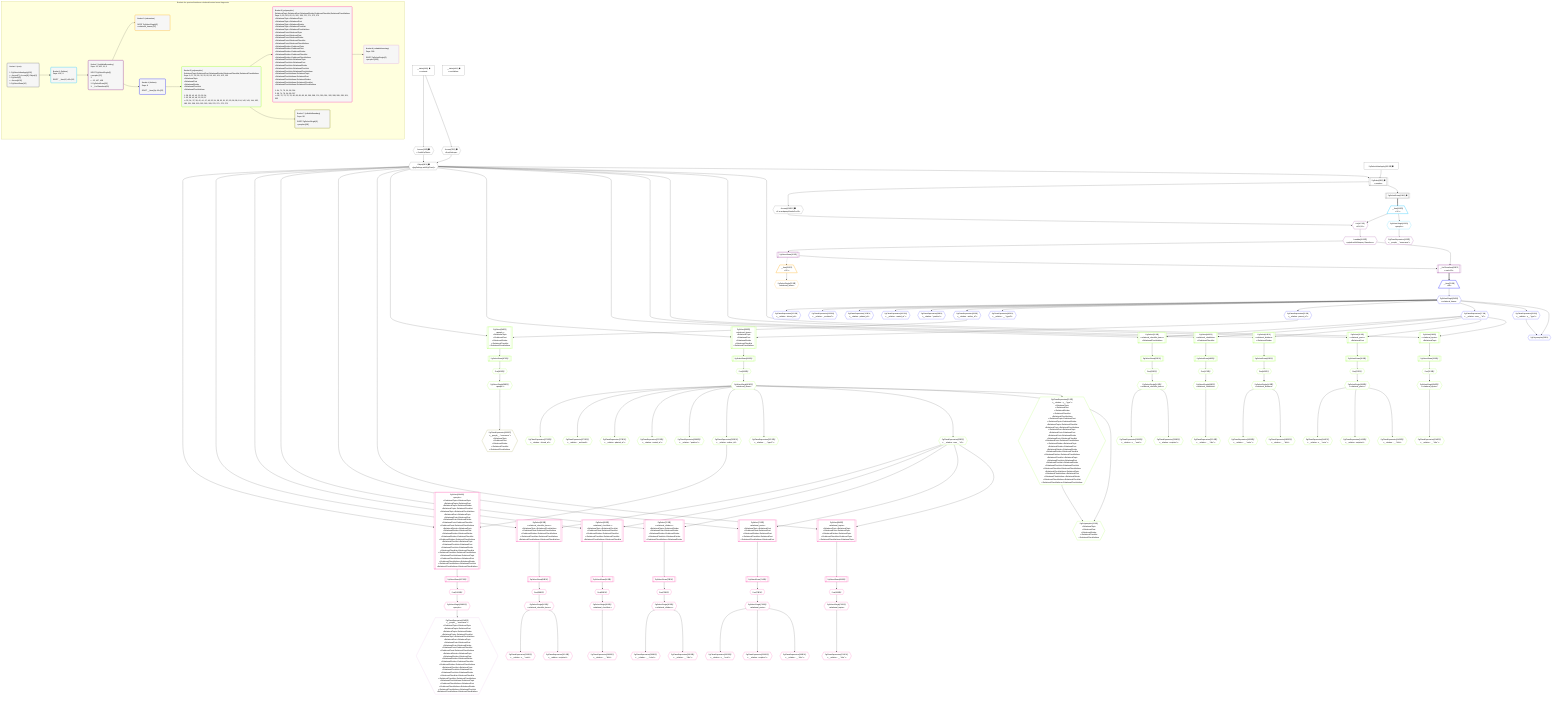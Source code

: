 %%{init: {'themeVariables': { 'fontSize': '12px'}}}%%
graph TD
    classDef path fill:#eee,stroke:#000,color:#000
    classDef plan fill:#fff,stroke-width:1px,color:#000
    classDef itemplan fill:#fff,stroke-width:2px,color:#000
    classDef unbatchedplan fill:#dff,stroke-width:1px,color:#000
    classDef sideeffectplan fill:#fcc,stroke-width:2px,color:#000
    classDef bucket fill:#f6f6f6,color:#000,stroke-width:2px,text-align:left


    %% plan dependencies
    PgSelect6[["PgSelect[6∈0] ➊<br />ᐸpeopleᐳ"]]:::plan
    Object9{{"Object[9∈0] ➊<br />ᐸ{pgSettings,withPgClient}ᐳ"}}:::plan
    PgSelectInlineApply405["PgSelectInlineApply[405∈0] ➊"]:::plan
    Object9 & PgSelectInlineApply405 --> PgSelect6
    Access7{{"Access[7∈0] ➊<br />ᐸ2.pgSettingsᐳ"}}:::plan
    Access8{{"Access[8∈0] ➊<br />ᐸ2.withPgClientᐳ"}}:::plan
    Access7 & Access8 --> Object9
    __Value2["__Value[2∈0] ➊<br />ᐸcontextᐳ"]:::plan
    __Value2 --> Access7
    __Value2 --> Access8
    PgSelectRows10[["PgSelectRows[10∈0] ➊"]]:::plan
    PgSelect6 --> PgSelectRows10
    Access406{{"Access[406∈0] ➊<br />ᐸ6.m.subqueryDetailsFor15ᐳ"}}:::plan
    PgSelect6 --> Access406
    __Value4["__Value[4∈0] ➊<br />ᐸrootValueᐳ"]:::plan
    __Item11[/"__Item[11∈1]<br />ᐸ10ᐳ"\]:::itemplan
    PgSelectRows10 ==> __Item11
    PgSelectSingle12{{"PgSelectSingle[12∈1]<br />ᐸpeopleᐳ"}}:::plan
    __Item11 --> PgSelectSingle12
    __ListTransform19[["__ListTransform[19∈2]<br />ᐸeach:15ᐳ"]]:::plan
    PgSelectRows20[["PgSelectRows[20∈2]"]]:::plan
    Lambda408{{"Lambda[408∈2]<br />ᐸpgInlineViaSubqueryTransformᐳ"}}:::plan
    PgSelectRows20 & Lambda408 --> __ListTransform19
    List407{{"List[407∈2]<br />ᐸ406,11ᐳ"}}:::plan
    Access406 & __Item11 --> List407
    PgClassExpression13{{"PgClassExpression[13∈2]<br />ᐸ__people__.”username”ᐳ"}}:::plan
    PgSelectSingle12 --> PgClassExpression13
    Lambda408 --> PgSelectRows20
    List407 --> Lambda408
    __Item21[/"__Item[21∈3]<br />ᐸ20ᐳ"\]:::itemplan
    PgSelectRows20 -.-> __Item21
    PgSelectSingle22{{"PgSelectSingle[22∈3]<br />ᐸrelational_itemsᐳ"}}:::plan
    __Item21 --> PgSelectSingle22
    PgPolymorphic26{{"PgPolymorphic[26∈4]"}}:::plan
    PgSelectSingle24{{"PgSelectSingle[24∈4]<br />ᐸrelational_itemsᐳ"}}:::plan
    PgClassExpression25{{"PgClassExpression[25∈4]<br />ᐸ__relation...s__.”type”ᐳ"}}:::plan
    PgSelectSingle24 & PgClassExpression25 --> PgPolymorphic26
    __Item23[/"__Item[23∈4]<br />ᐸ19ᐳ"\]:::itemplan
    __ListTransform19 ==> __Item23
    __Item23 --> PgSelectSingle24
    PgSelectSingle24 --> PgClassExpression25
    PgClassExpression27{{"PgClassExpression[27∈4]<br />ᐸ__relation...ems__.”id”ᐳ"}}:::plan
    PgSelectSingle24 --> PgClassExpression27
    PgClassExpression55{{"PgClassExpression[55∈4]<br />ᐸ__relation...parent_id”ᐳ"}}:::plan
    PgSelectSingle24 --> PgClassExpression55
    PgClassExpression92{{"PgClassExpression[92∈4]<br />ᐸ__relation...__.”type2”ᐳ"}}:::plan
    PgSelectSingle24 --> PgClassExpression92
    PgClassExpression93{{"PgClassExpression[93∈4]<br />ᐸ__relation...author_id”ᐳ"}}:::plan
    PgSelectSingle24 --> PgClassExpression93
    PgClassExpression99{{"PgClassExpression[99∈4]<br />ᐸ__relation...”position”ᐳ"}}:::plan
    PgSelectSingle24 --> PgClassExpression99
    PgClassExpression100{{"PgClassExpression[100∈4]<br />ᐸ__relation...reated_at”ᐳ"}}:::plan
    PgSelectSingle24 --> PgClassExpression100
    PgClassExpression101{{"PgClassExpression[101∈4]<br />ᐸ__relation...pdated_at”ᐳ"}}:::plan
    PgSelectSingle24 --> PgClassExpression101
    PgClassExpression102{{"PgClassExpression[102∈4]<br />ᐸ__relation..._archived”ᐳ"}}:::plan
    PgSelectSingle24 --> PgClassExpression102
    PgClassExpression103{{"PgClassExpression[103∈4]<br />ᐸ__relation...chived_at”ᐳ"}}:::plan
    PgSelectSingle24 --> PgClassExpression103
    PgSelect28[["PgSelect[28∈5]<br />ᐸrelational_topicsᐳ<br />ᐳRelationalTopic"]]:::plan
    Object9 & PgClassExpression27 --> PgSelect28
    PgSelect35[["PgSelect[35∈5]<br />ᐸrelational_postsᐳ<br />ᐳRelationalPost"]]:::plan
    Object9 & PgClassExpression27 --> PgSelect35
    PgSelect40[["PgSelect[40∈5]<br />ᐸrelational_dividersᐳ<br />ᐳRelationalDivider"]]:::plan
    Object9 & PgClassExpression27 --> PgSelect40
    PgSelect45[["PgSelect[45∈5]<br />ᐸrelational_checklistsᐳ<br />ᐳRelationalChecklist"]]:::plan
    Object9 & PgClassExpression27 --> PgSelect45
    PgSelect50[["PgSelect[50∈5]<br />ᐸrelational_checklist_itemsᐳ<br />ᐳRelationalChecklistItem"]]:::plan
    Object9 & PgClassExpression27 --> PgSelect50
    PgSelect56[["PgSelect[56∈5]<br />ᐸrelational_itemsᐳ<br />ᐳRelationalTopic<br />ᐳRelationalPost<br />ᐳRelationalDivider<br />ᐳRelationalChecklist<br />ᐳRelationalChecklistItem"]]:::plan
    Object9 & PgClassExpression55 --> PgSelect56
    PgPolymorphic62{{"PgPolymorphic[62∈5]<br />ᐳRelationalTopic<br />ᐳRelationalPost<br />ᐳRelationalDivider<br />ᐳRelationalChecklist<br />ᐳRelationalChecklistItem"}}:::plan
    PgSelectSingle60{{"PgSelectSingle[60∈5]^<br />ᐸrelational_itemsᐳ"}}:::plan
    PgClassExpression61{{"PgClassExpression[61∈5]<br />ᐸ__relation...s__.”type”ᐳ<br />ᐳRelationalTopic<br />ᐳRelationalPost<br />ᐳRelationalDivider<br />ᐳRelationalChecklist<br />ᐳRelationalChecklistItem<br />ᐳRelationalTopicᐳRelationalPost<br />ᐳRelationalTopicᐳRelationalDivider<br />ᐳRelationalTopicᐳRelationalChecklist<br />ᐳRelationalTopicᐳRelationalChecklistItem<br />ᐳRelationalPostᐳRelationalTopic<br />ᐳRelationalPostᐳRelationalPost<br />ᐳRelationalPostᐳRelationalDivider<br />ᐳRelationalPostᐳRelationalChecklist<br />ᐳRelationalPostᐳRelationalChecklistItem<br />ᐳRelationalDividerᐳRelationalTopic<br />ᐳRelationalDividerᐳRelationalPost<br />ᐳRelationalDividerᐳRelationalDivider<br />ᐳRelationalDividerᐳRelationalChecklist<br />ᐳRelationalDividerᐳRelationalChecklistItem<br />ᐳRelationalChecklistᐳRelationalTopic<br />ᐳRelationalChecklistᐳRelationalPost<br />ᐳRelationalChecklistᐳRelationalDivider<br />ᐳRelationalChecklistᐳRelationalChecklist<br />ᐳRelationalChecklistᐳRelationalChecklistItem<br />ᐳRelationalChecklistItemᐳRelationalTopic<br />ᐳRelationalChecklistItemᐳRelationalPost<br />ᐳRelationalChecklistItemᐳRelationalDivider<br />ᐳRelationalChecklistItemᐳRelationalChecklist<br />ᐳRelationalChecklistItemᐳRelationalChecklistItem"}}:::plan
    PgSelectSingle60 & PgClassExpression61 --> PgPolymorphic62
    PgSelect94[["PgSelect[94∈5]<br />ᐸpeopleᐳ<br />ᐳRelationalTopic<br />ᐳRelationalPost<br />ᐳRelationalDivider<br />ᐳRelationalChecklist<br />ᐳRelationalChecklistItem"]]:::plan
    Object9 & PgClassExpression93 --> PgSelect94
    First32{{"First[32∈5]^"}}:::plan
    PgSelectRows33[["PgSelectRows[33∈5]^"]]:::plan
    PgSelectRows33 --> First32
    PgSelect28 --> PgSelectRows33
    PgSelectSingle34{{"PgSelectSingle[34∈5]^<br />ᐸrelational_topicsᐳ"}}:::plan
    First32 --> PgSelectSingle34
    First37{{"First[37∈5]^"}}:::plan
    PgSelectRows38[["PgSelectRows[38∈5]^"]]:::plan
    PgSelectRows38 --> First37
    PgSelect35 --> PgSelectRows38
    PgSelectSingle39{{"PgSelectSingle[39∈5]^<br />ᐸrelational_postsᐳ"}}:::plan
    First37 --> PgSelectSingle39
    First42{{"First[42∈5]^"}}:::plan
    PgSelectRows43[["PgSelectRows[43∈5]^"]]:::plan
    PgSelectRows43 --> First42
    PgSelect40 --> PgSelectRows43
    PgSelectSingle44{{"PgSelectSingle[44∈5]^<br />ᐸrelational_dividersᐳ"}}:::plan
    First42 --> PgSelectSingle44
    First47{{"First[47∈5]^"}}:::plan
    PgSelectRows48[["PgSelectRows[48∈5]^"]]:::plan
    PgSelectRows48 --> First47
    PgSelect45 --> PgSelectRows48
    PgSelectSingle49{{"PgSelectSingle[49∈5]^<br />ᐸrelational_checklistsᐳ"}}:::plan
    First47 --> PgSelectSingle49
    First52{{"First[52∈5]^"}}:::plan
    PgSelectRows53[["PgSelectRows[53∈5]^"]]:::plan
    PgSelectRows53 --> First52
    PgSelect50 --> PgSelectRows53
    PgSelectSingle54{{"PgSelectSingle[54∈5]^<br />ᐸrelational_checklist_itemsᐳ"}}:::plan
    First52 --> PgSelectSingle54
    First58{{"First[58∈5]^"}}:::plan
    PgSelectRows59[["PgSelectRows[59∈5]^"]]:::plan
    PgSelectRows59 --> First58
    PgSelect56 --> PgSelectRows59
    First58 --> PgSelectSingle60
    PgSelectSingle60 --> PgClassExpression61
    PgClassExpression63{{"PgClassExpression[63∈5]^<br />ᐸ__relation...ems__.”id”ᐳ"}}:::plan
    PgSelectSingle60 --> PgClassExpression63
    First96{{"First[96∈5]^"}}:::plan
    PgSelectRows97[["PgSelectRows[97∈5]^"]]:::plan
    PgSelectRows97 --> First96
    PgSelect94 --> PgSelectRows97
    PgSelectSingle98{{"PgSelectSingle[98∈5]^<br />ᐸpeopleᐳ"}}:::plan
    First96 --> PgSelectSingle98
    PgClassExpression104{{"PgClassExpression[104∈5]^<br />ᐸ__relation...__.”title”ᐳ"}}:::plan
    PgSelectSingle34 --> PgClassExpression104
    PgClassExpression142{{"PgClassExpression[142∈5]^<br />ᐸ__relation...__.”title”ᐳ"}}:::plan
    PgSelectSingle39 --> PgClassExpression142
    PgClassExpression143{{"PgClassExpression[143∈5]^<br />ᐸ__relation...scription”ᐳ"}}:::plan
    PgSelectSingle39 --> PgClassExpression143
    PgClassExpression144{{"PgClassExpression[144∈5]^<br />ᐸ__relation...s__.”note”ᐳ"}}:::plan
    PgSelectSingle39 --> PgClassExpression144
    PgClassExpression182{{"PgClassExpression[182∈5]^<br />ᐸ__relation...__.”title”ᐳ"}}:::plan
    PgSelectSingle44 --> PgClassExpression182
    PgClassExpression183{{"PgClassExpression[183∈5]^<br />ᐸ__relation...__.”color”ᐳ"}}:::plan
    PgSelectSingle44 --> PgClassExpression183
    PgClassExpression221{{"PgClassExpression[221∈5]^<br />ᐸ__relation...__.”title”ᐳ"}}:::plan
    PgSelectSingle49 --> PgClassExpression221
    PgClassExpression259{{"PgClassExpression[259∈5]^<br />ᐸ__relation...scription”ᐳ"}}:::plan
    PgSelectSingle54 --> PgClassExpression259
    PgClassExpression260{{"PgClassExpression[260∈5]^<br />ᐸ__relation...s__.”note”ᐳ"}}:::plan
    PgSelectSingle54 --> PgClassExpression260
    PgClassExpression262{{"PgClassExpression[262∈5]^<br />ᐸ__relation...__.”type2”ᐳ"}}:::plan
    PgSelectSingle60 --> PgClassExpression262
    PgClassExpression263{{"PgClassExpression[263∈5]^<br />ᐸ__relation...author_id”ᐳ"}}:::plan
    PgSelectSingle60 --> PgClassExpression263
    PgClassExpression269{{"PgClassExpression[269∈5]^<br />ᐸ__relation...”position”ᐳ"}}:::plan
    PgSelectSingle60 --> PgClassExpression269
    PgClassExpression270{{"PgClassExpression[270∈5]^<br />ᐸ__relation...reated_at”ᐳ"}}:::plan
    PgSelectSingle60 --> PgClassExpression270
    PgClassExpression271{{"PgClassExpression[271∈5]^<br />ᐸ__relation...pdated_at”ᐳ"}}:::plan
    PgSelectSingle60 --> PgClassExpression271
    PgClassExpression272{{"PgClassExpression[272∈5]^<br />ᐸ__relation..._archived”ᐳ"}}:::plan
    PgSelectSingle60 --> PgClassExpression272
    PgClassExpression273{{"PgClassExpression[273∈5]^<br />ᐸ__relation...chived_at”ᐳ"}}:::plan
    PgSelectSingle60 --> PgClassExpression273
    PgSelect64[["PgSelect[64∈6]<br />ᐸrelational_topicsᐳ<br />ᐳRelationalTopicᐳRelationalTopic<br />ᐳRelationalPostᐳRelationalTopic<br />ᐳRelationalDividerᐳRelationalTopic<br />ᐳRelationalChecklistᐳRelationalTopic<br />ᐳRelationalChecklistItemᐳRelationalTopic"]]:::plan
    Object9 & PgClassExpression63 --> PgSelect64
    PgSelect71[["PgSelect[71∈6]<br />ᐸrelational_postsᐳ<br />ᐳRelationalTopicᐳRelationalPost<br />ᐳRelationalPostᐳRelationalPost<br />ᐳRelationalDividerᐳRelationalPost<br />ᐳRelationalChecklistᐳRelationalPost<br />ᐳRelationalChecklistItemᐳRelationalPost"]]:::plan
    Object9 & PgClassExpression63 --> PgSelect71
    PgSelect76[["PgSelect[76∈6]<br />ᐸrelational_dividersᐳ<br />ᐳRelationalTopicᐳRelationalDivider<br />ᐳRelationalPostᐳRelationalDivider<br />ᐳRelationalDividerᐳRelationalDivider<br />ᐳRelationalChecklistᐳRelationalDivider<br />ᐳRelationalChecklistItemᐳRelationalDivider"]]:::plan
    Object9 & PgClassExpression63 --> PgSelect76
    PgSelect81[["PgSelect[81∈6]<br />ᐸrelational_checklistsᐳ<br />ᐳRelationalTopicᐳRelationalChecklist<br />ᐳRelationalPostᐳRelationalChecklist<br />ᐳRelationalDividerᐳRelationalChecklist<br />ᐳRelationalChecklistᐳRelationalChecklist<br />ᐳRelationalChecklistItemᐳRelationalChecklist"]]:::plan
    Object9 & PgClassExpression63 --> PgSelect81
    PgSelect86[["PgSelect[86∈6]<br />ᐸrelational_checklist_itemsᐳ<br />ᐳRelationalTopicᐳRelationalChecklistItem<br />ᐳRelationalPostᐳRelationalChecklistItem<br />ᐳRelationalDividerᐳRelationalChecklistItem<br />ᐳRelationalChecklistᐳRelationalChecklistItem<br />ᐳRelationalChecklistItemᐳRelationalChecklistItem"]]:::plan
    Object9 & PgClassExpression63 --> PgSelect86
    PgSelect264[["PgSelect[264∈6]<br />ᐸpeopleᐳ<br />ᐳRelationalTopicᐳRelationalTopic<br />ᐳRelationalTopicᐳRelationalPost<br />ᐳRelationalTopicᐳRelationalDivider<br />ᐳRelationalTopicᐳRelationalChecklist<br />ᐳRelationalTopicᐳRelationalChecklistItem<br />ᐳRelationalPostᐳRelationalTopic<br />ᐳRelationalPostᐳRelationalPost<br />ᐳRelationalPostᐳRelationalDivider<br />ᐳRelationalPostᐳRelationalChecklist<br />ᐳRelationalPostᐳRelationalChecklistItem<br />ᐳRelationalDividerᐳRelationalTopic<br />ᐳRelationalDividerᐳRelationalPost<br />ᐳRelationalDividerᐳRelationalDivider<br />ᐳRelationalDividerᐳRelationalChecklist<br />ᐳRelationalDividerᐳRelationalChecklistItem<br />ᐳRelationalChecklistᐳRelationalTopic<br />ᐳRelationalChecklistᐳRelationalPost<br />ᐳRelationalChecklistᐳRelationalDivider<br />ᐳRelationalChecklistᐳRelationalChecklist<br />ᐳRelationalChecklistᐳRelationalChecklistItem<br />ᐳRelationalChecklistItemᐳRelationalTopic<br />ᐳRelationalChecklistItemᐳRelationalPost<br />ᐳRelationalChecklistItemᐳRelationalDivider<br />ᐳRelationalChecklistItemᐳRelationalChecklist<br />ᐳRelationalChecklistItemᐳRelationalChecklistItem"]]:::plan
    Object9 & PgClassExpression263 --> PgSelect264
    First68{{"First[68∈6]^"}}:::plan
    PgSelectRows69[["PgSelectRows[69∈6]^"]]:::plan
    PgSelectRows69 --> First68
    PgSelect64 --> PgSelectRows69
    PgSelectSingle70{{"PgSelectSingle[70∈6]^<br />ᐸrelational_topicsᐳ"}}:::plan
    First68 --> PgSelectSingle70
    First73{{"First[73∈6]^"}}:::plan
    PgSelectRows74[["PgSelectRows[74∈6]^"]]:::plan
    PgSelectRows74 --> First73
    PgSelect71 --> PgSelectRows74
    PgSelectSingle75{{"PgSelectSingle[75∈6]^<br />ᐸrelational_postsᐳ"}}:::plan
    First73 --> PgSelectSingle75
    First78{{"First[78∈6]^"}}:::plan
    PgSelectRows79[["PgSelectRows[79∈6]^"]]:::plan
    PgSelectRows79 --> First78
    PgSelect76 --> PgSelectRows79
    PgSelectSingle80{{"PgSelectSingle[80∈6]^<br />ᐸrelational_dividersᐳ"}}:::plan
    First78 --> PgSelectSingle80
    First83{{"First[83∈6]^"}}:::plan
    PgSelectRows84[["PgSelectRows[84∈6]^"]]:::plan
    PgSelectRows84 --> First83
    PgSelect81 --> PgSelectRows84
    PgSelectSingle85{{"PgSelectSingle[85∈6]^<br />ᐸrelational_checklistsᐳ"}}:::plan
    First83 --> PgSelectSingle85
    First88{{"First[88∈6]^"}}:::plan
    PgSelectRows89[["PgSelectRows[89∈6]^"]]:::plan
    PgSelectRows89 --> First88
    PgSelect86 --> PgSelectRows89
    PgSelectSingle90{{"PgSelectSingle[90∈6]^<br />ᐸrelational_checklist_itemsᐳ"}}:::plan
    First88 --> PgSelectSingle90
    First266{{"First[266∈6]^"}}:::plan
    PgSelectRows267[["PgSelectRows[267∈6]^"]]:::plan
    PgSelectRows267 --> First266
    PgSelect264 --> PgSelectRows267
    PgSelectSingle268{{"PgSelectSingle[268∈6]^<br />ᐸpeopleᐳ"}}:::plan
    First266 --> PgSelectSingle268
    PgClassExpression274{{"PgClassExpression[274∈6]^<br />ᐸ__relation...__.”title”ᐳ"}}:::plan
    PgSelectSingle70 --> PgClassExpression274
    PgClassExpression280{{"PgClassExpression[280∈6]^<br />ᐸ__relation...__.”title”ᐳ"}}:::plan
    PgSelectSingle75 --> PgClassExpression280
    PgClassExpression281{{"PgClassExpression[281∈6]^<br />ᐸ__relation...scription”ᐳ"}}:::plan
    PgSelectSingle75 --> PgClassExpression281
    PgClassExpression282{{"PgClassExpression[282∈6]^<br />ᐸ__relation...s__.”note”ᐳ"}}:::plan
    PgSelectSingle75 --> PgClassExpression282
    PgClassExpression288{{"PgClassExpression[288∈6]^<br />ᐸ__relation...__.”title”ᐳ"}}:::plan
    PgSelectSingle80 --> PgClassExpression288
    PgClassExpression289{{"PgClassExpression[289∈6]^<br />ᐸ__relation...__.”color”ᐳ"}}:::plan
    PgSelectSingle80 --> PgClassExpression289
    PgClassExpression295{{"PgClassExpression[295∈6]^<br />ᐸ__relation...__.”title”ᐳ"}}:::plan
    PgSelectSingle85 --> PgClassExpression295
    PgClassExpression301{{"PgClassExpression[301∈6]^<br />ᐸ__relation...scription”ᐳ"}}:::plan
    PgSelectSingle90 --> PgClassExpression301
    PgClassExpression302{{"PgClassExpression[302∈6]^<br />ᐸ__relation...s__.”note”ᐳ"}}:::plan
    PgSelectSingle90 --> PgClassExpression302
    PgClassExpression404{{"PgClassExpression[404∈8]<br />ᐸ__people__.”username”ᐳ<br />ᐳRelationalTopicᐳRelationalTopic<br />ᐳRelationalTopicᐳRelationalPost<br />ᐳRelationalTopicᐳRelationalDivider<br />ᐳRelationalTopicᐳRelationalChecklist<br />ᐳRelationalTopicᐳRelationalChecklistItem<br />ᐳRelationalPostᐳRelationalTopic<br />ᐳRelationalPostᐳRelationalPost<br />ᐳRelationalPostᐳRelationalDivider<br />ᐳRelationalPostᐳRelationalChecklist<br />ᐳRelationalPostᐳRelationalChecklistItem<br />ᐳRelationalDividerᐳRelationalTopic<br />ᐳRelationalDividerᐳRelationalPost<br />ᐳRelationalDividerᐳRelationalDivider<br />ᐳRelationalDividerᐳRelationalChecklist<br />ᐳRelationalDividerᐳRelationalChecklistItem<br />ᐳRelationalChecklistᐳRelationalTopic<br />ᐳRelationalChecklistᐳRelationalPost<br />ᐳRelationalChecklistᐳRelationalDivider<br />ᐳRelationalChecklistᐳRelationalChecklist<br />ᐳRelationalChecklistᐳRelationalChecklistItem<br />ᐳRelationalChecklistItemᐳRelationalTopic<br />ᐳRelationalChecklistItemᐳRelationalPost<br />ᐳRelationalChecklistItemᐳRelationalDivider<br />ᐳRelationalChecklistItemᐳRelationalChecklist<br />ᐳRelationalChecklistItemᐳRelationalChecklistItem"}}:::plan
    PgSelectSingle268 --> PgClassExpression404
    PgClassExpression303{{"PgClassExpression[303∈7]<br />ᐸ__people__.”username”ᐳ<br />ᐳRelationalTopic<br />ᐳRelationalPost<br />ᐳRelationalDivider<br />ᐳRelationalChecklist<br />ᐳRelationalChecklistItem"}}:::plan
    PgSelectSingle98 --> PgClassExpression303

    %% define steps

    subgraph "Buckets for queries/interfaces-relational/nested-more-fragments"
    Bucket0("Bucket 0 (root)<br /><br />1: PgSelectInlineApply[405]<br />ᐳ: Access[7], Access[8], Object[9]<br />2: PgSelect[6]<br />ᐳ: Access[406]<br />3: PgSelectRows[10]"):::bucket
    classDef bucket0 stroke:#696969
    class Bucket0,__Value2,__Value4,PgSelect6,Access7,Access8,Object9,PgSelectRows10,PgSelectInlineApply405,Access406 bucket0
    Bucket1("Bucket 1 (listItem)<br />Deps: 406, 9<br /><br />ROOT __Item{1}ᐸ10ᐳ[11]"):::bucket
    classDef bucket1 stroke:#00bfff
    class Bucket1,__Item11,PgSelectSingle12 bucket1
    Bucket2("Bucket 2 (nullableBoundary)<br />Deps: 12, 406, 11, 9<br /><br />ROOT PgSelectSingle{1}ᐸpeopleᐳ[12]<br />1: <br />ᐳ: 13, 407, 408<br />2: PgSelectRows[20]<br />3: __ListTransform[19]"):::bucket
    classDef bucket2 stroke:#7f007f
    class Bucket2,PgClassExpression13,__ListTransform19,PgSelectRows20,List407,Lambda408 bucket2
    Bucket3("Bucket 3 (subroutine)<br /><br />ROOT PgSelectSingle{3}ᐸrelational_itemsᐳ[22]"):::bucket
    classDef bucket3 stroke:#ffa500
    class Bucket3,__Item21,PgSelectSingle22 bucket3
    Bucket4("Bucket 4 (listItem)<br />Deps: 9<br /><br />ROOT __Item{4}ᐸ19ᐳ[23]"):::bucket
    classDef bucket4 stroke:#0000ff
    class Bucket4,__Item23,PgSelectSingle24,PgClassExpression25,PgPolymorphic26,PgClassExpression27,PgClassExpression55,PgClassExpression92,PgClassExpression93,PgClassExpression99,PgClassExpression100,PgClassExpression101,PgClassExpression102,PgClassExpression103 bucket4
    Bucket5("Bucket 5 (polymorphic)<br />RelationalTopic,RelationalPost,RelationalDivider,RelationalChecklist,RelationalChecklistItem<br />Deps: 9, 27, 55, 93, 26, 25, 92, 99, 100, 101, 102, 103<br />ᐳRelationalTopic<br />ᐳRelationalPost<br />ᐳRelationalDivider<br />ᐳRelationalChecklist<br />ᐳRelationalChecklistItem<br /><br />1: 28, 35, 40, 45, 50, 56, 94<br />2: 33, 38, 43, 48, 53, 59, 97<br />ᐳ: 32, 34, 37, 39, 42, 44, 47, 49, 52, 54, 58, 60, 61, 62, 63, 96, 98, 104, 142, 143, 144, 182, 183, 221, 259, 260, 262, 263, 269, 270, 271, 272, 273"):::bucket
    classDef bucket5 stroke:#7fff00
    class Bucket5,PgSelect28,First32,PgSelectRows33,PgSelectSingle34,PgSelect35,First37,PgSelectRows38,PgSelectSingle39,PgSelect40,First42,PgSelectRows43,PgSelectSingle44,PgSelect45,First47,PgSelectRows48,PgSelectSingle49,PgSelect50,First52,PgSelectRows53,PgSelectSingle54,PgSelect56,First58,PgSelectRows59,PgSelectSingle60,PgClassExpression61,PgPolymorphic62,PgClassExpression63,PgSelect94,First96,PgSelectRows97,PgSelectSingle98,PgClassExpression104,PgClassExpression142,PgClassExpression143,PgClassExpression144,PgClassExpression182,PgClassExpression183,PgClassExpression221,PgClassExpression259,PgClassExpression260,PgClassExpression262,PgClassExpression263,PgClassExpression269,PgClassExpression270,PgClassExpression271,PgClassExpression272,PgClassExpression273 bucket5
    Bucket6("Bucket 6 (polymorphic)<br />RelationalTopic,RelationalPost,RelationalDivider,RelationalChecklist,RelationalChecklistItem<br />Deps: 9, 63, 263, 62, 61, 262, 269, 270, 271, 272, 273<br />ᐳRelationalTopicᐳRelationalTopic<br />ᐳRelationalTopicᐳRelationalPost<br />ᐳRelationalTopicᐳRelationalDivider<br />ᐳRelationalTopicᐳRelationalChecklist<br />ᐳRelationalTopicᐳRelationalChecklistItem<br />ᐳRelationalPostᐳRelationalTopic<br />ᐳRelationalPostᐳRelationalPost<br />ᐳRelationalPostᐳRelationalDivider<br />ᐳRelationalPostᐳRelationalChecklist<br />ᐳRelationalPostᐳRelationalChecklistItem<br />ᐳRelationalDividerᐳRelationalTopic<br />ᐳRelationalDividerᐳRelationalPost<br />ᐳRelationalDividerᐳRelationalDivider<br />ᐳRelationalDividerᐳRelationalChecklist<br />ᐳRelationalDividerᐳRelationalChecklistItem<br />ᐳRelationalChecklistᐳRelationalTopic<br />ᐳRelationalChecklistᐳRelationalPost<br />ᐳRelationalChecklistᐳRelationalDivider<br />ᐳRelationalChecklistᐳRelationalChecklist<br />ᐳRelationalChecklistᐳRelationalChecklistItem<br />ᐳRelationalChecklistItemᐳRelationalTopic<br />ᐳRelationalChecklistItemᐳRelationalPost<br />ᐳRelationalChecklistItemᐳRelationalDivider<br />ᐳRelationalChecklistItemᐳRelationalChecklist<br />ᐳRelationalChecklistItemᐳRelationalChecklistItem<br /><br />1: 64, 71, 76, 81, 86, 264<br />2: 69, 74, 79, 84, 89, 267<br />ᐳ: 68, 70, 73, 75, 78, 80, 83, 85, 88, 90, 266, 268, 274, 280, 281, 282, 288, 289, 295, 301, 302"):::bucket
    classDef bucket6 stroke:#ff1493
    class Bucket6,PgSelect64,First68,PgSelectRows69,PgSelectSingle70,PgSelect71,First73,PgSelectRows74,PgSelectSingle75,PgSelect76,First78,PgSelectRows79,PgSelectSingle80,PgSelect81,First83,PgSelectRows84,PgSelectSingle85,PgSelect86,First88,PgSelectRows89,PgSelectSingle90,PgSelect264,First266,PgSelectRows267,PgSelectSingle268,PgClassExpression274,PgClassExpression280,PgClassExpression281,PgClassExpression282,PgClassExpression288,PgClassExpression289,PgClassExpression295,PgClassExpression301,PgClassExpression302 bucket6
    Bucket7("Bucket 7 (nullableBoundary)<br />Deps: 98<br /><br />ROOT PgSelectSingle{5}ᐸpeopleᐳ[98]"):::bucket
    classDef bucket7 stroke:#808000
    class Bucket7,PgClassExpression303 bucket7
    Bucket8("Bucket 8 (nullableBoundary)<br />Deps: 268<br /><br />ROOT PgSelectSingle{6}ᐸpeopleᐳ[268]"):::bucket
    classDef bucket8 stroke:#dda0dd
    class Bucket8,PgClassExpression404 bucket8
    Bucket0 --> Bucket1
    Bucket1 --> Bucket2
    Bucket2 --> Bucket3 & Bucket4
    Bucket4 --> Bucket5
    Bucket5 --> Bucket6 & Bucket7
    Bucket6 --> Bucket8
    end